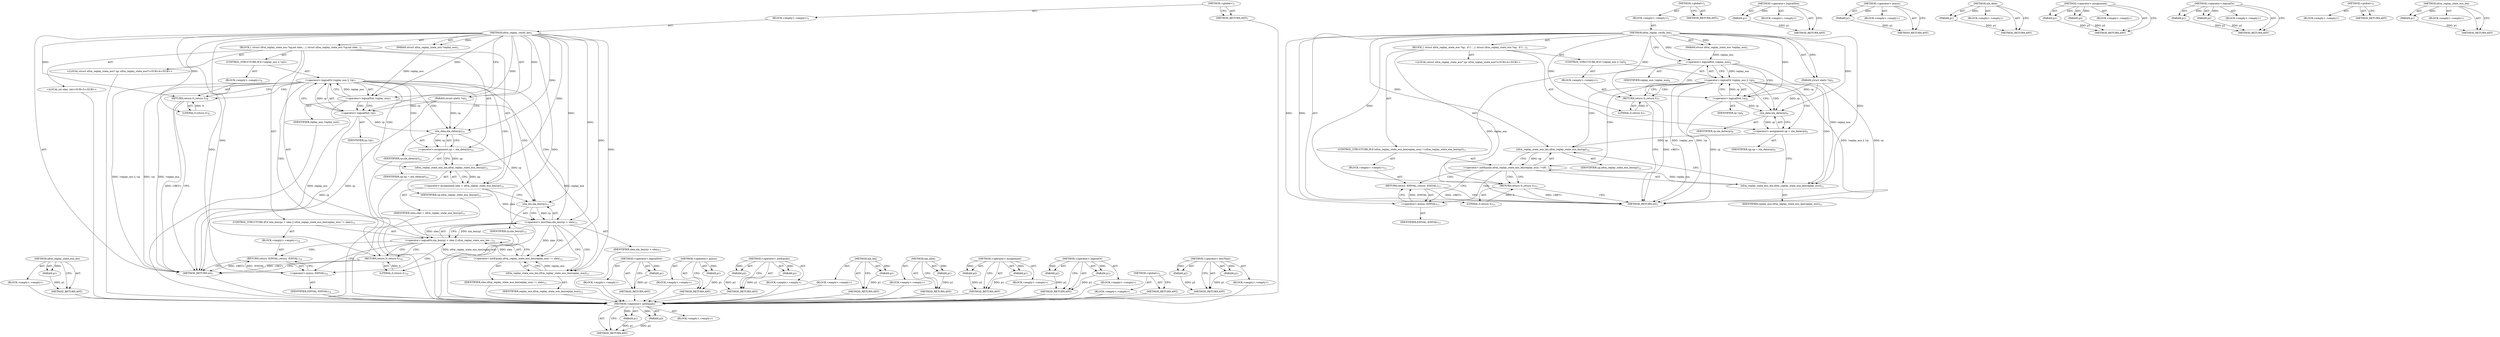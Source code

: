 digraph "&lt;operator&gt;.lessThan" {
vulnerable_77 [label=<(METHOD,&lt;operator&gt;.notEquals)>];
vulnerable_78 [label=<(PARAM,p1)>];
vulnerable_79 [label=<(PARAM,p2)>];
vulnerable_80 [label=<(BLOCK,&lt;empty&gt;,&lt;empty&gt;)>];
vulnerable_81 [label=<(METHOD_RETURN,ANY)>];
vulnerable_6 [label=<(METHOD,&lt;global&gt;)<SUB>1</SUB>>];
vulnerable_7 [label=<(BLOCK,&lt;empty&gt;,&lt;empty&gt;)<SUB>1</SUB>>];
vulnerable_8 [label=<(METHOD,xfrm_replay_verify_len)<SUB>1</SUB>>];
vulnerable_9 [label=<(PARAM,struct xfrm_replay_state_esn *replay_esn)<SUB>1</SUB>>];
vulnerable_10 [label=<(PARAM,struct nlattr *rp)<SUB>2</SUB>>];
vulnerable_11 [label=<(BLOCK,{
 	struct xfrm_replay_state_esn *up;
 
 	if (!...,{
 	struct xfrm_replay_state_esn *up;
 
 	if (!...)<SUB>3</SUB>>];
vulnerable_12 [label="<(LOCAL,struct xfrm_replay_state_esn* up: xfrm_replay_state_esn*)<SUB>4</SUB>>"];
vulnerable_13 [label=<(CONTROL_STRUCTURE,IF,if (!replay_esn || !rp))<SUB>6</SUB>>];
vulnerable_14 [label=<(&lt;operator&gt;.logicalOr,!replay_esn || !rp)<SUB>6</SUB>>];
vulnerable_15 [label=<(&lt;operator&gt;.logicalNot,!replay_esn)<SUB>6</SUB>>];
vulnerable_16 [label=<(IDENTIFIER,replay_esn,!replay_esn)<SUB>6</SUB>>];
vulnerable_17 [label=<(&lt;operator&gt;.logicalNot,!rp)<SUB>6</SUB>>];
vulnerable_18 [label=<(IDENTIFIER,rp,!rp)<SUB>6</SUB>>];
vulnerable_19 [label=<(BLOCK,&lt;empty&gt;,&lt;empty&gt;)<SUB>7</SUB>>];
vulnerable_20 [label=<(RETURN,return 0;,return 0;)<SUB>7</SUB>>];
vulnerable_21 [label=<(LITERAL,0,return 0;)<SUB>7</SUB>>];
vulnerable_22 [label=<(&lt;operator&gt;.assignment,up = nla_data(rp))<SUB>9</SUB>>];
vulnerable_23 [label=<(IDENTIFIER,up,up = nla_data(rp))<SUB>9</SUB>>];
vulnerable_24 [label=<(nla_data,nla_data(rp))<SUB>9</SUB>>];
vulnerable_25 [label=<(IDENTIFIER,rp,nla_data(rp))<SUB>9</SUB>>];
vulnerable_26 [label=<(CONTROL_STRUCTURE,IF,if (xfrm_replay_state_esn_len(replay_esn) !=
			xfrm_replay_state_esn_len(up)))<SUB>11</SUB>>];
vulnerable_27 [label=<(&lt;operator&gt;.notEquals,xfrm_replay_state_esn_len(replay_esn) !=
			xfr...)<SUB>11</SUB>>];
vulnerable_28 [label=<(xfrm_replay_state_esn_len,xfrm_replay_state_esn_len(replay_esn))<SUB>11</SUB>>];
vulnerable_29 [label=<(IDENTIFIER,replay_esn,xfrm_replay_state_esn_len(replay_esn))<SUB>11</SUB>>];
vulnerable_30 [label=<(xfrm_replay_state_esn_len,xfrm_replay_state_esn_len(up))<SUB>12</SUB>>];
vulnerable_31 [label=<(IDENTIFIER,up,xfrm_replay_state_esn_len(up))<SUB>12</SUB>>];
vulnerable_32 [label=<(BLOCK,&lt;empty&gt;,&lt;empty&gt;)<SUB>13</SUB>>];
vulnerable_33 [label=<(RETURN,return -EINVAL;,return -EINVAL;)<SUB>13</SUB>>];
vulnerable_34 [label=<(&lt;operator&gt;.minus,-EINVAL)<SUB>13</SUB>>];
vulnerable_35 [label=<(IDENTIFIER,EINVAL,-EINVAL)<SUB>13</SUB>>];
vulnerable_36 [label=<(RETURN,return 0;,return 0;)<SUB>15</SUB>>];
vulnerable_37 [label=<(LITERAL,0,return 0;)<SUB>15</SUB>>];
vulnerable_38 [label=<(METHOD_RETURN,int)<SUB>1</SUB>>];
vulnerable_40 [label=<(METHOD_RETURN,ANY)<SUB>1</SUB>>];
vulnerable_64 [label=<(METHOD,&lt;operator&gt;.logicalNot)>];
vulnerable_65 [label=<(PARAM,p1)>];
vulnerable_66 [label=<(BLOCK,&lt;empty&gt;,&lt;empty&gt;)>];
vulnerable_67 [label=<(METHOD_RETURN,ANY)>];
vulnerable_86 [label=<(METHOD,&lt;operator&gt;.minus)>];
vulnerable_87 [label=<(PARAM,p1)>];
vulnerable_88 [label=<(BLOCK,&lt;empty&gt;,&lt;empty&gt;)>];
vulnerable_89 [label=<(METHOD_RETURN,ANY)>];
vulnerable_73 [label=<(METHOD,nla_data)>];
vulnerable_74 [label=<(PARAM,p1)>];
vulnerable_75 [label=<(BLOCK,&lt;empty&gt;,&lt;empty&gt;)>];
vulnerable_76 [label=<(METHOD_RETURN,ANY)>];
vulnerable_68 [label=<(METHOD,&lt;operator&gt;.assignment)>];
vulnerable_69 [label=<(PARAM,p1)>];
vulnerable_70 [label=<(PARAM,p2)>];
vulnerable_71 [label=<(BLOCK,&lt;empty&gt;,&lt;empty&gt;)>];
vulnerable_72 [label=<(METHOD_RETURN,ANY)>];
vulnerable_59 [label=<(METHOD,&lt;operator&gt;.logicalOr)>];
vulnerable_60 [label=<(PARAM,p1)>];
vulnerable_61 [label=<(PARAM,p2)>];
vulnerable_62 [label=<(BLOCK,&lt;empty&gt;,&lt;empty&gt;)>];
vulnerable_63 [label=<(METHOD_RETURN,ANY)>];
vulnerable_53 [label=<(METHOD,&lt;global&gt;)<SUB>1</SUB>>];
vulnerable_54 [label=<(BLOCK,&lt;empty&gt;,&lt;empty&gt;)>];
vulnerable_55 [label=<(METHOD_RETURN,ANY)>];
vulnerable_82 [label=<(METHOD,xfrm_replay_state_esn_len)>];
vulnerable_83 [label=<(PARAM,p1)>];
vulnerable_84 [label=<(BLOCK,&lt;empty&gt;,&lt;empty&gt;)>];
vulnerable_85 [label=<(METHOD_RETURN,ANY)>];
fixed_86 [label=<(METHOD,xfrm_replay_state_esn_len)>];
fixed_87 [label=<(PARAM,p1)>];
fixed_88 [label=<(BLOCK,&lt;empty&gt;,&lt;empty&gt;)>];
fixed_89 [label=<(METHOD_RETURN,ANY)>];
fixed_6 [label=<(METHOD,&lt;global&gt;)<SUB>1</SUB>>];
fixed_7 [label=<(BLOCK,&lt;empty&gt;,&lt;empty&gt;)<SUB>1</SUB>>];
fixed_8 [label=<(METHOD,xfrm_replay_verify_len)<SUB>1</SUB>>];
fixed_9 [label=<(PARAM,struct xfrm_replay_state_esn *replay_esn)<SUB>1</SUB>>];
fixed_10 [label=<(PARAM,struct nlattr *rp)<SUB>2</SUB>>];
fixed_11 [label=<(BLOCK,{
 	struct xfrm_replay_state_esn *up;
	int ulen...,{
 	struct xfrm_replay_state_esn *up;
	int ulen...)<SUB>3</SUB>>];
fixed_12 [label="<(LOCAL,struct xfrm_replay_state_esn* up: xfrm_replay_state_esn*)<SUB>4</SUB>>"];
fixed_13 [label="<(LOCAL,int ulen: int)<SUB>5</SUB>>"];
fixed_14 [label=<(CONTROL_STRUCTURE,IF,if (!replay_esn || !rp))<SUB>7</SUB>>];
fixed_15 [label=<(&lt;operator&gt;.logicalOr,!replay_esn || !rp)<SUB>7</SUB>>];
fixed_16 [label=<(&lt;operator&gt;.logicalNot,!replay_esn)<SUB>7</SUB>>];
fixed_17 [label=<(IDENTIFIER,replay_esn,!replay_esn)<SUB>7</SUB>>];
fixed_18 [label=<(&lt;operator&gt;.logicalNot,!rp)<SUB>7</SUB>>];
fixed_19 [label=<(IDENTIFIER,rp,!rp)<SUB>7</SUB>>];
fixed_20 [label=<(BLOCK,&lt;empty&gt;,&lt;empty&gt;)<SUB>8</SUB>>];
fixed_21 [label=<(RETURN,return 0;,return 0;)<SUB>8</SUB>>];
fixed_22 [label=<(LITERAL,0,return 0;)<SUB>8</SUB>>];
fixed_23 [label=<(&lt;operator&gt;.assignment,up = nla_data(rp))<SUB>10</SUB>>];
fixed_24 [label=<(IDENTIFIER,up,up = nla_data(rp))<SUB>10</SUB>>];
fixed_25 [label=<(nla_data,nla_data(rp))<SUB>10</SUB>>];
fixed_26 [label=<(IDENTIFIER,rp,nla_data(rp))<SUB>10</SUB>>];
fixed_27 [label=<(&lt;operator&gt;.assignment,ulen = xfrm_replay_state_esn_len(up))<SUB>11</SUB>>];
fixed_28 [label=<(IDENTIFIER,ulen,ulen = xfrm_replay_state_esn_len(up))<SUB>11</SUB>>];
fixed_29 [label=<(xfrm_replay_state_esn_len,xfrm_replay_state_esn_len(up))<SUB>11</SUB>>];
fixed_30 [label=<(IDENTIFIER,up,xfrm_replay_state_esn_len(up))<SUB>11</SUB>>];
fixed_31 [label=<(CONTROL_STRUCTURE,IF,if (nla_len(rp) &lt; ulen || xfrm_replay_state_esn_len(replay_esn) != ulen))<SUB>13</SUB>>];
fixed_32 [label=<(&lt;operator&gt;.logicalOr,nla_len(rp) &lt; ulen || xfrm_replay_state_esn_len...)<SUB>13</SUB>>];
fixed_33 [label=<(&lt;operator&gt;.lessThan,nla_len(rp) &lt; ulen)<SUB>13</SUB>>];
fixed_34 [label=<(nla_len,nla_len(rp))<SUB>13</SUB>>];
fixed_35 [label=<(IDENTIFIER,rp,nla_len(rp))<SUB>13</SUB>>];
fixed_36 [label=<(IDENTIFIER,ulen,nla_len(rp) &lt; ulen)<SUB>13</SUB>>];
fixed_37 [label=<(&lt;operator&gt;.notEquals,xfrm_replay_state_esn_len(replay_esn) != ulen)<SUB>13</SUB>>];
fixed_38 [label=<(xfrm_replay_state_esn_len,xfrm_replay_state_esn_len(replay_esn))<SUB>13</SUB>>];
fixed_39 [label=<(IDENTIFIER,replay_esn,xfrm_replay_state_esn_len(replay_esn))<SUB>13</SUB>>];
fixed_40 [label=<(IDENTIFIER,ulen,xfrm_replay_state_esn_len(replay_esn) != ulen)<SUB>13</SUB>>];
fixed_41 [label=<(BLOCK,&lt;empty&gt;,&lt;empty&gt;)<SUB>14</SUB>>];
fixed_42 [label=<(RETURN,return -EINVAL;,return -EINVAL;)<SUB>14</SUB>>];
fixed_43 [label=<(&lt;operator&gt;.minus,-EINVAL)<SUB>14</SUB>>];
fixed_44 [label=<(IDENTIFIER,EINVAL,-EINVAL)<SUB>14</SUB>>];
fixed_45 [label=<(RETURN,return 0;,return 0;)<SUB>16</SUB>>];
fixed_46 [label=<(LITERAL,0,return 0;)<SUB>16</SUB>>];
fixed_47 [label=<(METHOD_RETURN,int)<SUB>1</SUB>>];
fixed_49 [label=<(METHOD_RETURN,ANY)<SUB>1</SUB>>];
fixed_73 [label=<(METHOD,&lt;operator&gt;.logicalNot)>];
fixed_74 [label=<(PARAM,p1)>];
fixed_75 [label=<(BLOCK,&lt;empty&gt;,&lt;empty&gt;)>];
fixed_76 [label=<(METHOD_RETURN,ANY)>];
fixed_104 [label=<(METHOD,&lt;operator&gt;.minus)>];
fixed_105 [label=<(PARAM,p1)>];
fixed_106 [label=<(BLOCK,&lt;empty&gt;,&lt;empty&gt;)>];
fixed_107 [label=<(METHOD_RETURN,ANY)>];
fixed_99 [label=<(METHOD,&lt;operator&gt;.notEquals)>];
fixed_100 [label=<(PARAM,p1)>];
fixed_101 [label=<(PARAM,p2)>];
fixed_102 [label=<(BLOCK,&lt;empty&gt;,&lt;empty&gt;)>];
fixed_103 [label=<(METHOD_RETURN,ANY)>];
fixed_95 [label=<(METHOD,nla_len)>];
fixed_96 [label=<(PARAM,p1)>];
fixed_97 [label=<(BLOCK,&lt;empty&gt;,&lt;empty&gt;)>];
fixed_98 [label=<(METHOD_RETURN,ANY)>];
fixed_82 [label=<(METHOD,nla_data)>];
fixed_83 [label=<(PARAM,p1)>];
fixed_84 [label=<(BLOCK,&lt;empty&gt;,&lt;empty&gt;)>];
fixed_85 [label=<(METHOD_RETURN,ANY)>];
fixed_77 [label=<(METHOD,&lt;operator&gt;.assignment)>];
fixed_78 [label=<(PARAM,p1)>];
fixed_79 [label=<(PARAM,p2)>];
fixed_80 [label=<(BLOCK,&lt;empty&gt;,&lt;empty&gt;)>];
fixed_81 [label=<(METHOD_RETURN,ANY)>];
fixed_68 [label=<(METHOD,&lt;operator&gt;.logicalOr)>];
fixed_69 [label=<(PARAM,p1)>];
fixed_70 [label=<(PARAM,p2)>];
fixed_71 [label=<(BLOCK,&lt;empty&gt;,&lt;empty&gt;)>];
fixed_72 [label=<(METHOD_RETURN,ANY)>];
fixed_62 [label=<(METHOD,&lt;global&gt;)<SUB>1</SUB>>];
fixed_63 [label=<(BLOCK,&lt;empty&gt;,&lt;empty&gt;)>];
fixed_64 [label=<(METHOD_RETURN,ANY)>];
fixed_90 [label=<(METHOD,&lt;operator&gt;.lessThan)>];
fixed_91 [label=<(PARAM,p1)>];
fixed_92 [label=<(PARAM,p2)>];
fixed_93 [label=<(BLOCK,&lt;empty&gt;,&lt;empty&gt;)>];
fixed_94 [label=<(METHOD_RETURN,ANY)>];
vulnerable_77 -> vulnerable_78  [key=0, label="AST: "];
vulnerable_77 -> vulnerable_78  [key=1, label="DDG: "];
vulnerable_77 -> vulnerable_80  [key=0, label="AST: "];
vulnerable_77 -> vulnerable_79  [key=0, label="AST: "];
vulnerable_77 -> vulnerable_79  [key=1, label="DDG: "];
vulnerable_77 -> vulnerable_81  [key=0, label="AST: "];
vulnerable_77 -> vulnerable_81  [key=1, label="CFG: "];
vulnerable_78 -> vulnerable_81  [key=0, label="DDG: p1"];
vulnerable_79 -> vulnerable_81  [key=0, label="DDG: p2"];
vulnerable_6 -> vulnerable_7  [key=0, label="AST: "];
vulnerable_6 -> vulnerable_40  [key=0, label="AST: "];
vulnerable_6 -> vulnerable_40  [key=1, label="CFG: "];
vulnerable_7 -> vulnerable_8  [key=0, label="AST: "];
vulnerable_8 -> vulnerable_9  [key=0, label="AST: "];
vulnerable_8 -> vulnerable_9  [key=1, label="DDG: "];
vulnerable_8 -> vulnerable_10  [key=0, label="AST: "];
vulnerable_8 -> vulnerable_10  [key=1, label="DDG: "];
vulnerable_8 -> vulnerable_11  [key=0, label="AST: "];
vulnerable_8 -> vulnerable_38  [key=0, label="AST: "];
vulnerable_8 -> vulnerable_15  [key=0, label="CFG: "];
vulnerable_8 -> vulnerable_15  [key=1, label="DDG: "];
vulnerable_8 -> vulnerable_36  [key=0, label="DDG: "];
vulnerable_8 -> vulnerable_37  [key=0, label="DDG: "];
vulnerable_8 -> vulnerable_20  [key=0, label="DDG: "];
vulnerable_8 -> vulnerable_24  [key=0, label="DDG: "];
vulnerable_8 -> vulnerable_17  [key=0, label="DDG: "];
vulnerable_8 -> vulnerable_21  [key=0, label="DDG: "];
vulnerable_8 -> vulnerable_28  [key=0, label="DDG: "];
vulnerable_8 -> vulnerable_30  [key=0, label="DDG: "];
vulnerable_8 -> vulnerable_34  [key=0, label="DDG: "];
vulnerable_9 -> vulnerable_15  [key=0, label="DDG: replay_esn"];
vulnerable_10 -> vulnerable_38  [key=0, label="DDG: rp"];
vulnerable_10 -> vulnerable_24  [key=0, label="DDG: rp"];
vulnerable_10 -> vulnerable_17  [key=0, label="DDG: rp"];
vulnerable_11 -> vulnerable_12  [key=0, label="AST: "];
vulnerable_11 -> vulnerable_13  [key=0, label="AST: "];
vulnerable_11 -> vulnerable_22  [key=0, label="AST: "];
vulnerable_11 -> vulnerable_26  [key=0, label="AST: "];
vulnerable_11 -> vulnerable_36  [key=0, label="AST: "];
vulnerable_13 -> vulnerable_14  [key=0, label="AST: "];
vulnerable_13 -> vulnerable_19  [key=0, label="AST: "];
vulnerable_14 -> vulnerable_15  [key=0, label="AST: "];
vulnerable_14 -> vulnerable_17  [key=0, label="AST: "];
vulnerable_14 -> vulnerable_20  [key=0, label="CFG: "];
vulnerable_14 -> vulnerable_20  [key=1, label="CDG: "];
vulnerable_14 -> vulnerable_24  [key=0, label="CFG: "];
vulnerable_14 -> vulnerable_24  [key=1, label="CDG: "];
vulnerable_14 -> vulnerable_38  [key=0, label="DDG: !replay_esn"];
vulnerable_14 -> vulnerable_38  [key=1, label="DDG: !rp"];
vulnerable_14 -> vulnerable_38  [key=2, label="DDG: !replay_esn || !rp"];
vulnerable_14 -> vulnerable_30  [key=0, label="CDG: "];
vulnerable_14 -> vulnerable_28  [key=0, label="CDG: "];
vulnerable_14 -> vulnerable_22  [key=0, label="CDG: "];
vulnerable_14 -> vulnerable_27  [key=0, label="CDG: "];
vulnerable_15 -> vulnerable_16  [key=0, label="AST: "];
vulnerable_15 -> vulnerable_14  [key=0, label="CFG: "];
vulnerable_15 -> vulnerable_14  [key=1, label="DDG: replay_esn"];
vulnerable_15 -> vulnerable_17  [key=0, label="CFG: "];
vulnerable_15 -> vulnerable_17  [key=1, label="CDG: "];
vulnerable_15 -> vulnerable_38  [key=0, label="DDG: replay_esn"];
vulnerable_15 -> vulnerable_28  [key=0, label="DDG: replay_esn"];
vulnerable_17 -> vulnerable_18  [key=0, label="AST: "];
vulnerable_17 -> vulnerable_14  [key=0, label="CFG: "];
vulnerable_17 -> vulnerable_14  [key=1, label="DDG: rp"];
vulnerable_17 -> vulnerable_38  [key=0, label="DDG: rp"];
vulnerable_17 -> vulnerable_24  [key=0, label="DDG: rp"];
vulnerable_19 -> vulnerable_20  [key=0, label="AST: "];
vulnerable_20 -> vulnerable_21  [key=0, label="AST: "];
vulnerable_20 -> vulnerable_38  [key=0, label="CFG: "];
vulnerable_20 -> vulnerable_38  [key=1, label="DDG: &lt;RET&gt;"];
vulnerable_21 -> vulnerable_20  [key=0, label="DDG: 0"];
vulnerable_22 -> vulnerable_23  [key=0, label="AST: "];
vulnerable_22 -> vulnerable_24  [key=0, label="AST: "];
vulnerable_22 -> vulnerable_28  [key=0, label="CFG: "];
vulnerable_22 -> vulnerable_30  [key=0, label="DDG: up"];
vulnerable_24 -> vulnerable_25  [key=0, label="AST: "];
vulnerable_24 -> vulnerable_22  [key=0, label="CFG: "];
vulnerable_24 -> vulnerable_22  [key=1, label="DDG: rp"];
vulnerable_26 -> vulnerable_27  [key=0, label="AST: "];
vulnerable_26 -> vulnerable_32  [key=0, label="AST: "];
vulnerable_27 -> vulnerable_28  [key=0, label="AST: "];
vulnerable_27 -> vulnerable_30  [key=0, label="AST: "];
vulnerable_27 -> vulnerable_34  [key=0, label="CFG: "];
vulnerable_27 -> vulnerable_34  [key=1, label="CDG: "];
vulnerable_27 -> vulnerable_36  [key=0, label="CFG: "];
vulnerable_27 -> vulnerable_36  [key=1, label="CDG: "];
vulnerable_27 -> vulnerable_33  [key=0, label="CDG: "];
vulnerable_28 -> vulnerable_29  [key=0, label="AST: "];
vulnerable_28 -> vulnerable_30  [key=0, label="CFG: "];
vulnerable_28 -> vulnerable_27  [key=0, label="DDG: replay_esn"];
vulnerable_30 -> vulnerable_31  [key=0, label="AST: "];
vulnerable_30 -> vulnerable_27  [key=0, label="CFG: "];
vulnerable_30 -> vulnerable_27  [key=1, label="DDG: up"];
vulnerable_32 -> vulnerable_33  [key=0, label="AST: "];
vulnerable_33 -> vulnerable_34  [key=0, label="AST: "];
vulnerable_33 -> vulnerable_38  [key=0, label="CFG: "];
vulnerable_33 -> vulnerable_38  [key=1, label="DDG: &lt;RET&gt;"];
vulnerable_34 -> vulnerable_35  [key=0, label="AST: "];
vulnerable_34 -> vulnerable_33  [key=0, label="CFG: "];
vulnerable_34 -> vulnerable_33  [key=1, label="DDG: -EINVAL"];
vulnerable_36 -> vulnerable_37  [key=0, label="AST: "];
vulnerable_36 -> vulnerable_38  [key=0, label="CFG: "];
vulnerable_36 -> vulnerable_38  [key=1, label="DDG: &lt;RET&gt;"];
vulnerable_37 -> vulnerable_36  [key=0, label="DDG: 0"];
vulnerable_64 -> vulnerable_65  [key=0, label="AST: "];
vulnerable_64 -> vulnerable_65  [key=1, label="DDG: "];
vulnerable_64 -> vulnerable_66  [key=0, label="AST: "];
vulnerable_64 -> vulnerable_67  [key=0, label="AST: "];
vulnerable_64 -> vulnerable_67  [key=1, label="CFG: "];
vulnerable_65 -> vulnerable_67  [key=0, label="DDG: p1"];
vulnerable_86 -> vulnerable_87  [key=0, label="AST: "];
vulnerable_86 -> vulnerable_87  [key=1, label="DDG: "];
vulnerable_86 -> vulnerable_88  [key=0, label="AST: "];
vulnerable_86 -> vulnerable_89  [key=0, label="AST: "];
vulnerable_86 -> vulnerable_89  [key=1, label="CFG: "];
vulnerable_87 -> vulnerable_89  [key=0, label="DDG: p1"];
vulnerable_73 -> vulnerable_74  [key=0, label="AST: "];
vulnerable_73 -> vulnerable_74  [key=1, label="DDG: "];
vulnerable_73 -> vulnerable_75  [key=0, label="AST: "];
vulnerable_73 -> vulnerable_76  [key=0, label="AST: "];
vulnerable_73 -> vulnerable_76  [key=1, label="CFG: "];
vulnerable_74 -> vulnerable_76  [key=0, label="DDG: p1"];
vulnerable_68 -> vulnerable_69  [key=0, label="AST: "];
vulnerable_68 -> vulnerable_69  [key=1, label="DDG: "];
vulnerable_68 -> vulnerable_71  [key=0, label="AST: "];
vulnerable_68 -> vulnerable_70  [key=0, label="AST: "];
vulnerable_68 -> vulnerable_70  [key=1, label="DDG: "];
vulnerable_68 -> vulnerable_72  [key=0, label="AST: "];
vulnerable_68 -> vulnerable_72  [key=1, label="CFG: "];
vulnerable_69 -> vulnerable_72  [key=0, label="DDG: p1"];
vulnerable_70 -> vulnerable_72  [key=0, label="DDG: p2"];
vulnerable_59 -> vulnerable_60  [key=0, label="AST: "];
vulnerable_59 -> vulnerable_60  [key=1, label="DDG: "];
vulnerable_59 -> vulnerable_62  [key=0, label="AST: "];
vulnerable_59 -> vulnerable_61  [key=0, label="AST: "];
vulnerable_59 -> vulnerable_61  [key=1, label="DDG: "];
vulnerable_59 -> vulnerable_63  [key=0, label="AST: "];
vulnerable_59 -> vulnerable_63  [key=1, label="CFG: "];
vulnerable_60 -> vulnerable_63  [key=0, label="DDG: p1"];
vulnerable_61 -> vulnerable_63  [key=0, label="DDG: p2"];
vulnerable_53 -> vulnerable_54  [key=0, label="AST: "];
vulnerable_53 -> vulnerable_55  [key=0, label="AST: "];
vulnerable_53 -> vulnerable_55  [key=1, label="CFG: "];
vulnerable_82 -> vulnerable_83  [key=0, label="AST: "];
vulnerable_82 -> vulnerable_83  [key=1, label="DDG: "];
vulnerable_82 -> vulnerable_84  [key=0, label="AST: "];
vulnerable_82 -> vulnerable_85  [key=0, label="AST: "];
vulnerable_82 -> vulnerable_85  [key=1, label="CFG: "];
vulnerable_83 -> vulnerable_85  [key=0, label="DDG: p1"];
fixed_86 -> fixed_87  [key=0, label="AST: "];
fixed_86 -> fixed_87  [key=1, label="DDG: "];
fixed_86 -> fixed_88  [key=0, label="AST: "];
fixed_86 -> fixed_89  [key=0, label="AST: "];
fixed_86 -> fixed_89  [key=1, label="CFG: "];
fixed_87 -> fixed_89  [key=0, label="DDG: p1"];
fixed_88 -> vulnerable_77  [key=0];
fixed_89 -> vulnerable_77  [key=0];
fixed_6 -> fixed_7  [key=0, label="AST: "];
fixed_6 -> fixed_49  [key=0, label="AST: "];
fixed_6 -> fixed_49  [key=1, label="CFG: "];
fixed_7 -> fixed_8  [key=0, label="AST: "];
fixed_8 -> fixed_9  [key=0, label="AST: "];
fixed_8 -> fixed_9  [key=1, label="DDG: "];
fixed_8 -> fixed_10  [key=0, label="AST: "];
fixed_8 -> fixed_10  [key=1, label="DDG: "];
fixed_8 -> fixed_11  [key=0, label="AST: "];
fixed_8 -> fixed_47  [key=0, label="AST: "];
fixed_8 -> fixed_16  [key=0, label="CFG: "];
fixed_8 -> fixed_16  [key=1, label="DDG: "];
fixed_8 -> fixed_45  [key=0, label="DDG: "];
fixed_8 -> fixed_46  [key=0, label="DDG: "];
fixed_8 -> fixed_21  [key=0, label="DDG: "];
fixed_8 -> fixed_25  [key=0, label="DDG: "];
fixed_8 -> fixed_29  [key=0, label="DDG: "];
fixed_8 -> fixed_18  [key=0, label="DDG: "];
fixed_8 -> fixed_22  [key=0, label="DDG: "];
fixed_8 -> fixed_33  [key=0, label="DDG: "];
fixed_8 -> fixed_37  [key=0, label="DDG: "];
fixed_8 -> fixed_34  [key=0, label="DDG: "];
fixed_8 -> fixed_38  [key=0, label="DDG: "];
fixed_8 -> fixed_43  [key=0, label="DDG: "];
fixed_9 -> fixed_16  [key=0, label="DDG: replay_esn"];
fixed_10 -> fixed_47  [key=0, label="DDG: rp"];
fixed_10 -> fixed_25  [key=0, label="DDG: rp"];
fixed_10 -> fixed_18  [key=0, label="DDG: rp"];
fixed_11 -> fixed_12  [key=0, label="AST: "];
fixed_11 -> fixed_13  [key=0, label="AST: "];
fixed_11 -> fixed_14  [key=0, label="AST: "];
fixed_11 -> fixed_23  [key=0, label="AST: "];
fixed_11 -> fixed_27  [key=0, label="AST: "];
fixed_11 -> fixed_31  [key=0, label="AST: "];
fixed_11 -> fixed_45  [key=0, label="AST: "];
fixed_12 -> vulnerable_77  [key=0];
fixed_13 -> vulnerable_77  [key=0];
fixed_14 -> fixed_15  [key=0, label="AST: "];
fixed_14 -> fixed_20  [key=0, label="AST: "];
fixed_15 -> fixed_16  [key=0, label="AST: "];
fixed_15 -> fixed_18  [key=0, label="AST: "];
fixed_15 -> fixed_21  [key=0, label="CFG: "];
fixed_15 -> fixed_21  [key=1, label="CDG: "];
fixed_15 -> fixed_25  [key=0, label="CFG: "];
fixed_15 -> fixed_25  [key=1, label="CDG: "];
fixed_15 -> fixed_47  [key=0, label="DDG: !replay_esn"];
fixed_15 -> fixed_47  [key=1, label="DDG: !rp"];
fixed_15 -> fixed_47  [key=2, label="DDG: !replay_esn || !rp"];
fixed_15 -> fixed_34  [key=0, label="CDG: "];
fixed_15 -> fixed_32  [key=0, label="CDG: "];
fixed_15 -> fixed_33  [key=0, label="CDG: "];
fixed_15 -> fixed_23  [key=0, label="CDG: "];
fixed_15 -> fixed_27  [key=0, label="CDG: "];
fixed_15 -> fixed_29  [key=0, label="CDG: "];
fixed_16 -> fixed_17  [key=0, label="AST: "];
fixed_16 -> fixed_15  [key=0, label="CFG: "];
fixed_16 -> fixed_15  [key=1, label="DDG: replay_esn"];
fixed_16 -> fixed_18  [key=0, label="CFG: "];
fixed_16 -> fixed_18  [key=1, label="CDG: "];
fixed_16 -> fixed_47  [key=0, label="DDG: replay_esn"];
fixed_16 -> fixed_38  [key=0, label="DDG: replay_esn"];
fixed_17 -> vulnerable_77  [key=0];
fixed_18 -> fixed_19  [key=0, label="AST: "];
fixed_18 -> fixed_15  [key=0, label="CFG: "];
fixed_18 -> fixed_15  [key=1, label="DDG: rp"];
fixed_18 -> fixed_47  [key=0, label="DDG: rp"];
fixed_18 -> fixed_25  [key=0, label="DDG: rp"];
fixed_19 -> vulnerable_77  [key=0];
fixed_20 -> fixed_21  [key=0, label="AST: "];
fixed_21 -> fixed_22  [key=0, label="AST: "];
fixed_21 -> fixed_47  [key=0, label="CFG: "];
fixed_21 -> fixed_47  [key=1, label="DDG: &lt;RET&gt;"];
fixed_22 -> fixed_21  [key=0, label="DDG: 0"];
fixed_23 -> fixed_24  [key=0, label="AST: "];
fixed_23 -> fixed_25  [key=0, label="AST: "];
fixed_23 -> fixed_29  [key=0, label="CFG: "];
fixed_23 -> fixed_29  [key=1, label="DDG: up"];
fixed_24 -> vulnerable_77  [key=0];
fixed_25 -> fixed_26  [key=0, label="AST: "];
fixed_25 -> fixed_23  [key=0, label="CFG: "];
fixed_25 -> fixed_23  [key=1, label="DDG: rp"];
fixed_25 -> fixed_34  [key=0, label="DDG: rp"];
fixed_26 -> vulnerable_77  [key=0];
fixed_27 -> fixed_28  [key=0, label="AST: "];
fixed_27 -> fixed_29  [key=0, label="AST: "];
fixed_27 -> fixed_34  [key=0, label="CFG: "];
fixed_27 -> fixed_33  [key=0, label="DDG: ulen"];
fixed_28 -> vulnerable_77  [key=0];
fixed_29 -> fixed_30  [key=0, label="AST: "];
fixed_29 -> fixed_27  [key=0, label="CFG: "];
fixed_29 -> fixed_27  [key=1, label="DDG: up"];
fixed_30 -> vulnerable_77  [key=0];
fixed_31 -> fixed_32  [key=0, label="AST: "];
fixed_31 -> fixed_41  [key=0, label="AST: "];
fixed_32 -> fixed_33  [key=0, label="AST: "];
fixed_32 -> fixed_37  [key=0, label="AST: "];
fixed_32 -> fixed_43  [key=0, label="CFG: "];
fixed_32 -> fixed_43  [key=1, label="CDG: "];
fixed_32 -> fixed_45  [key=0, label="CFG: "];
fixed_32 -> fixed_45  [key=1, label="CDG: "];
fixed_32 -> fixed_42  [key=0, label="CDG: "];
fixed_33 -> fixed_34  [key=0, label="AST: "];
fixed_33 -> fixed_36  [key=0, label="AST: "];
fixed_33 -> fixed_32  [key=0, label="CFG: "];
fixed_33 -> fixed_32  [key=1, label="DDG: nla_len(rp)"];
fixed_33 -> fixed_32  [key=2, label="DDG: ulen"];
fixed_33 -> fixed_38  [key=0, label="CFG: "];
fixed_33 -> fixed_38  [key=1, label="CDG: "];
fixed_33 -> fixed_37  [key=0, label="DDG: ulen"];
fixed_33 -> fixed_37  [key=1, label="CDG: "];
fixed_34 -> fixed_35  [key=0, label="AST: "];
fixed_34 -> fixed_33  [key=0, label="CFG: "];
fixed_34 -> fixed_33  [key=1, label="DDG: rp"];
fixed_35 -> vulnerable_77  [key=0];
fixed_36 -> vulnerable_77  [key=0];
fixed_37 -> fixed_38  [key=0, label="AST: "];
fixed_37 -> fixed_40  [key=0, label="AST: "];
fixed_37 -> fixed_32  [key=0, label="CFG: "];
fixed_37 -> fixed_32  [key=1, label="DDG: xfrm_replay_state_esn_len(replay_esn)"];
fixed_37 -> fixed_32  [key=2, label="DDG: ulen"];
fixed_38 -> fixed_39  [key=0, label="AST: "];
fixed_38 -> fixed_37  [key=0, label="CFG: "];
fixed_38 -> fixed_37  [key=1, label="DDG: replay_esn"];
fixed_39 -> vulnerable_77  [key=0];
fixed_40 -> vulnerable_77  [key=0];
fixed_41 -> fixed_42  [key=0, label="AST: "];
fixed_42 -> fixed_43  [key=0, label="AST: "];
fixed_42 -> fixed_47  [key=0, label="CFG: "];
fixed_42 -> fixed_47  [key=1, label="DDG: &lt;RET&gt;"];
fixed_43 -> fixed_44  [key=0, label="AST: "];
fixed_43 -> fixed_42  [key=0, label="CFG: "];
fixed_43 -> fixed_42  [key=1, label="DDG: -EINVAL"];
fixed_44 -> vulnerable_77  [key=0];
fixed_45 -> fixed_46  [key=0, label="AST: "];
fixed_45 -> fixed_47  [key=0, label="CFG: "];
fixed_45 -> fixed_47  [key=1, label="DDG: &lt;RET&gt;"];
fixed_46 -> fixed_45  [key=0, label="DDG: 0"];
fixed_47 -> vulnerable_77  [key=0];
fixed_49 -> vulnerable_77  [key=0];
fixed_73 -> fixed_74  [key=0, label="AST: "];
fixed_73 -> fixed_74  [key=1, label="DDG: "];
fixed_73 -> fixed_75  [key=0, label="AST: "];
fixed_73 -> fixed_76  [key=0, label="AST: "];
fixed_73 -> fixed_76  [key=1, label="CFG: "];
fixed_74 -> fixed_76  [key=0, label="DDG: p1"];
fixed_75 -> vulnerable_77  [key=0];
fixed_76 -> vulnerable_77  [key=0];
fixed_104 -> fixed_105  [key=0, label="AST: "];
fixed_104 -> fixed_105  [key=1, label="DDG: "];
fixed_104 -> fixed_106  [key=0, label="AST: "];
fixed_104 -> fixed_107  [key=0, label="AST: "];
fixed_104 -> fixed_107  [key=1, label="CFG: "];
fixed_105 -> fixed_107  [key=0, label="DDG: p1"];
fixed_106 -> vulnerable_77  [key=0];
fixed_107 -> vulnerable_77  [key=0];
fixed_99 -> fixed_100  [key=0, label="AST: "];
fixed_99 -> fixed_100  [key=1, label="DDG: "];
fixed_99 -> fixed_102  [key=0, label="AST: "];
fixed_99 -> fixed_101  [key=0, label="AST: "];
fixed_99 -> fixed_101  [key=1, label="DDG: "];
fixed_99 -> fixed_103  [key=0, label="AST: "];
fixed_99 -> fixed_103  [key=1, label="CFG: "];
fixed_100 -> fixed_103  [key=0, label="DDG: p1"];
fixed_101 -> fixed_103  [key=0, label="DDG: p2"];
fixed_102 -> vulnerable_77  [key=0];
fixed_103 -> vulnerable_77  [key=0];
fixed_95 -> fixed_96  [key=0, label="AST: "];
fixed_95 -> fixed_96  [key=1, label="DDG: "];
fixed_95 -> fixed_97  [key=0, label="AST: "];
fixed_95 -> fixed_98  [key=0, label="AST: "];
fixed_95 -> fixed_98  [key=1, label="CFG: "];
fixed_96 -> fixed_98  [key=0, label="DDG: p1"];
fixed_97 -> vulnerable_77  [key=0];
fixed_98 -> vulnerable_77  [key=0];
fixed_82 -> fixed_83  [key=0, label="AST: "];
fixed_82 -> fixed_83  [key=1, label="DDG: "];
fixed_82 -> fixed_84  [key=0, label="AST: "];
fixed_82 -> fixed_85  [key=0, label="AST: "];
fixed_82 -> fixed_85  [key=1, label="CFG: "];
fixed_83 -> fixed_85  [key=0, label="DDG: p1"];
fixed_84 -> vulnerable_77  [key=0];
fixed_85 -> vulnerable_77  [key=0];
fixed_77 -> fixed_78  [key=0, label="AST: "];
fixed_77 -> fixed_78  [key=1, label="DDG: "];
fixed_77 -> fixed_80  [key=0, label="AST: "];
fixed_77 -> fixed_79  [key=0, label="AST: "];
fixed_77 -> fixed_79  [key=1, label="DDG: "];
fixed_77 -> fixed_81  [key=0, label="AST: "];
fixed_77 -> fixed_81  [key=1, label="CFG: "];
fixed_78 -> fixed_81  [key=0, label="DDG: p1"];
fixed_79 -> fixed_81  [key=0, label="DDG: p2"];
fixed_80 -> vulnerable_77  [key=0];
fixed_81 -> vulnerable_77  [key=0];
fixed_68 -> fixed_69  [key=0, label="AST: "];
fixed_68 -> fixed_69  [key=1, label="DDG: "];
fixed_68 -> fixed_71  [key=0, label="AST: "];
fixed_68 -> fixed_70  [key=0, label="AST: "];
fixed_68 -> fixed_70  [key=1, label="DDG: "];
fixed_68 -> fixed_72  [key=0, label="AST: "];
fixed_68 -> fixed_72  [key=1, label="CFG: "];
fixed_69 -> fixed_72  [key=0, label="DDG: p1"];
fixed_70 -> fixed_72  [key=0, label="DDG: p2"];
fixed_71 -> vulnerable_77  [key=0];
fixed_72 -> vulnerable_77  [key=0];
fixed_62 -> fixed_63  [key=0, label="AST: "];
fixed_62 -> fixed_64  [key=0, label="AST: "];
fixed_62 -> fixed_64  [key=1, label="CFG: "];
fixed_63 -> vulnerable_77  [key=0];
fixed_64 -> vulnerable_77  [key=0];
fixed_90 -> fixed_91  [key=0, label="AST: "];
fixed_90 -> fixed_91  [key=1, label="DDG: "];
fixed_90 -> fixed_93  [key=0, label="AST: "];
fixed_90 -> fixed_92  [key=0, label="AST: "];
fixed_90 -> fixed_92  [key=1, label="DDG: "];
fixed_90 -> fixed_94  [key=0, label="AST: "];
fixed_90 -> fixed_94  [key=1, label="CFG: "];
fixed_91 -> fixed_94  [key=0, label="DDG: p1"];
fixed_92 -> fixed_94  [key=0, label="DDG: p2"];
fixed_93 -> vulnerable_77  [key=0];
fixed_94 -> vulnerable_77  [key=0];
}
